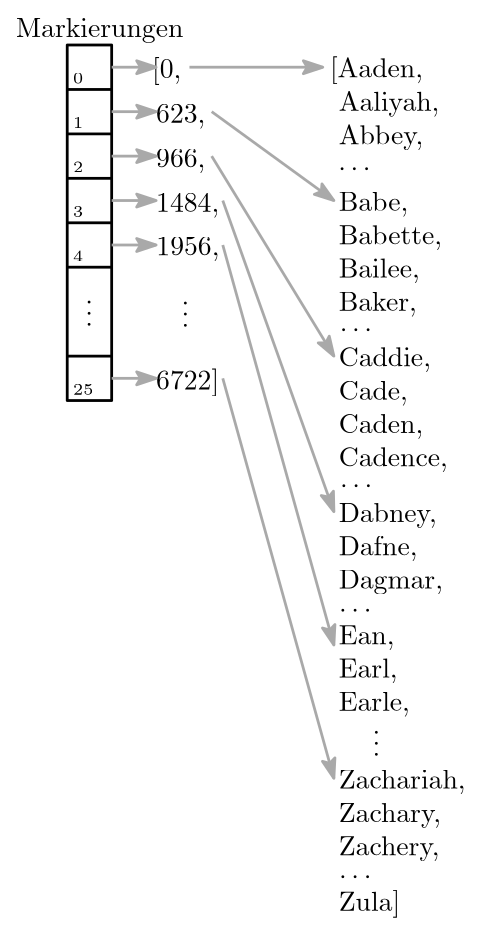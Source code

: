 <?xml version="1.0"?>
<!DOCTYPE ipe SYSTEM "ipe.dtd">
<ipe version="70218" creator="Ipe 7.2.24">
<info created="D:20210624132900" modified="D:20230901233029"/>
<ipestyle name="basic">
<symbol name="arrow/arc(spx)">
<path stroke="sym-stroke" fill="sym-stroke" pen="sym-pen">
0 0 m
-1 0.333 l
-1 -0.333 l
h
</path>
</symbol>
<symbol name="arrow/farc(spx)">
<path stroke="sym-stroke" fill="white" pen="sym-pen">
0 0 m
-1 0.333 l
-1 -0.333 l
h
</path>
</symbol>
<symbol name="arrow/ptarc(spx)">
<path stroke="sym-stroke" fill="sym-stroke" pen="sym-pen">
0 0 m
-1 0.333 l
-0.8 0 l
-1 -0.333 l
h
</path>
</symbol>
<symbol name="arrow/fptarc(spx)">
<path stroke="sym-stroke" fill="white" pen="sym-pen">
0 0 m
-1 0.333 l
-0.8 0 l
-1 -0.333 l
h
</path>
</symbol>
<symbol name="mark/circle(sx)" transformations="translations">
<path fill="sym-stroke">
0.6 0 0 0.6 0 0 e
0.4 0 0 0.4 0 0 e
</path>
</symbol>
<symbol name="mark/disk(sx)" transformations="translations">
<path fill="sym-stroke">
0.6 0 0 0.6 0 0 e
</path>
</symbol>
<symbol name="mark/fdisk(sfx)" transformations="translations">
<group>
<path fill="sym-fill">
0.5 0 0 0.5 0 0 e
</path>
<path fill="sym-stroke" fillrule="eofill">
0.6 0 0 0.6 0 0 e
0.4 0 0 0.4 0 0 e
</path>
</group>
</symbol>
<symbol name="mark/box(sx)" transformations="translations">
<path fill="sym-stroke" fillrule="eofill">
-0.6 -0.6 m
0.6 -0.6 l
0.6 0.6 l
-0.6 0.6 l
h
-0.4 -0.4 m
0.4 -0.4 l
0.4 0.4 l
-0.4 0.4 l
h
</path>
</symbol>
<symbol name="mark/square(sx)" transformations="translations">
<path fill="sym-stroke">
-0.6 -0.6 m
0.6 -0.6 l
0.6 0.6 l
-0.6 0.6 l
h
</path>
</symbol>
<symbol name="mark/fsquare(sfx)" transformations="translations">
<group>
<path fill="sym-fill">
-0.5 -0.5 m
0.5 -0.5 l
0.5 0.5 l
-0.5 0.5 l
h
</path>
<path fill="sym-stroke" fillrule="eofill">
-0.6 -0.6 m
0.6 -0.6 l
0.6 0.6 l
-0.6 0.6 l
h
-0.4 -0.4 m
0.4 -0.4 l
0.4 0.4 l
-0.4 0.4 l
h
</path>
</group>
</symbol>
<symbol name="mark/cross(sx)" transformations="translations">
<group>
<path fill="sym-stroke">
-0.43 -0.57 m
0.57 0.43 l
0.43 0.57 l
-0.57 -0.43 l
h
</path>
<path fill="sym-stroke">
-0.43 0.57 m
0.57 -0.43 l
0.43 -0.57 l
-0.57 0.43 l
h
</path>
</group>
</symbol>
<symbol name="arrow/fnormal(spx)">
<path stroke="sym-stroke" fill="white" pen="sym-pen">
0 0 m
-1 0.333 l
-1 -0.333 l
h
</path>
</symbol>
<symbol name="arrow/pointed(spx)">
<path stroke="sym-stroke" fill="sym-stroke" pen="sym-pen">
0 0 m
-1 0.333 l
-0.8 0 l
-1 -0.333 l
h
</path>
</symbol>
<symbol name="arrow/fpointed(spx)">
<path stroke="sym-stroke" fill="white" pen="sym-pen">
0 0 m
-1 0.333 l
-0.8 0 l
-1 -0.333 l
h
</path>
</symbol>
<symbol name="arrow/linear(spx)">
<path stroke="sym-stroke" pen="sym-pen">
-1 0.333 m
0 0 l
-1 -0.333 l
</path>
</symbol>
<symbol name="arrow/fdouble(spx)">
<path stroke="sym-stroke" fill="white" pen="sym-pen">
0 0 m
-1 0.333 l
-1 -0.333 l
h
-1 0 m
-2 0.333 l
-2 -0.333 l
h
</path>
</symbol>
<symbol name="arrow/double(spx)">
<path stroke="sym-stroke" fill="sym-stroke" pen="sym-pen">
0 0 m
-1 0.333 l
-1 -0.333 l
h
-1 0 m
-2 0.333 l
-2 -0.333 l
h
</path>
</symbol>
<anglesize name="22.5 deg" value="22.5"/>
<anglesize name="30 deg" value="30"/>
<anglesize name="45 deg" value="45"/>
<anglesize name="60 deg" value="60"/>
<anglesize name="90 deg" value="90"/>
<arrowsize name="large" value="10"/>
<arrowsize name="small" value="5"/>
<arrowsize name="tiny" value="3"/>
<color name="blue" value="0 0 1"/>
<color name="brown" value="0.647 0.165 0.165"/>
<color name="darkblue" value="0 0 0.545"/>
<color name="darkcyan" value="0 0.545 0.545"/>
<color name="darkgray" value="0.663"/>
<color name="darkgreen" value="0 0.392 0"/>
<color name="darkmagenta" value="0.545 0 0.545"/>
<color name="darkorange" value="1 0.549 0"/>
<color name="darkred" value="0.545 0 0"/>
<color name="gold" value="1 0.843 0"/>
<color name="gray" value="0.745"/>
<color name="green" value="0 1 0"/>
<color name="lightblue" value="0.678 0.847 0.902"/>
<color name="lightcyan" value="0.878 1 1"/>
<color name="lightgray" value="0.827"/>
<color name="lightgreen" value="0.565 0.933 0.565"/>
<color name="lightyellow" value="1 1 0.878"/>
<color name="navy" value="0 0 0.502"/>
<color name="orange" value="1 0.647 0"/>
<color name="pink" value="1 0.753 0.796"/>
<color name="purple" value="0.627 0.125 0.941"/>
<color name="red" value="1 0 0"/>
<color name="sbblue" value="0.298 0.447 0.79"/>
<color name="sbgreen" value="0.333 0.658 0.407"/>
<color name="sborange" value="0.866 0.517 0.321"/>
<color name="sbpurple" value="0.505 0.447 0.698"/>
<color name="sbred" value="0.768 0.305 0.321"/>
<color name="seagreen" value="0.18 0.545 0.341"/>
<color name="turquoise" value="0.251 0.878 0.816"/>
<color name="verydarkgray" value="0.4"/>
<color name="violet" value="0.933 0.51 0.933"/>
<color name="yellow" value="1 1 0"/>
<dashstyle name="dash dot dotted" value="[4 2 1 2 1 2] 0"/>
<dashstyle name="dash dotted" value="[4 2 1 2] 0"/>
<dashstyle name="dashed" value="[4] 0"/>
<dashstyle name="dotted" value="[1 3] 0"/>
<gridsize name="10 pts (~3.5 mm)" value="10"/>
<gridsize name="14 pts (~5 mm)" value="14"/>
<gridsize name="16 pts (~6 mm)" value="16"/>
<gridsize name="20 pts (~7 mm)" value="20"/>
<gridsize name="28 pts (~10 mm)" value="28"/>
<gridsize name="32 pts (~12 mm)" value="32"/>
<gridsize name="4 pts" value="4"/>
<gridsize name="56 pts (~20 mm)" value="56"/>
<gridsize name="8 pts (~3 mm)" value="8"/>
<opacity name="10%" value="0.1"/>
<opacity name="30%" value="0.3"/>
<opacity name="50%" value="0.5"/>
<opacity name="75%" value="0.75"/>
<pen name="fat" value="1.2"/>
<pen name="heavier" value="0.8"/>
<pen name="ultrafat" value="2"/>
<symbolsize name="large" value="5"/>
<symbolsize name="small" value="2"/>
<symbolsize name="tiny" value="1.1"/>
<textsize name="Huge" value="\Huge"/>
<textsize name="LARGE" value="\LARGE"/>
<textsize name="Large" value="\Large"/>
<textsize name="footnote" value="\footnotesize"/>
<textsize name="huge" value="\huge"/>
<textsize name="large" value="\large"/>
<textsize name="small" value="\small"/>
<textsize name="tiny" value="\tiny"/>
<textstyle name="center" begin="\begin{center}" end="\end{center}"/>
<textstyle name="item" begin="\begin{itemize}\item{}" end="\end{itemize}"/>
<textstyle name="itemize" begin="\begin{itemize}" end="\end{itemize}"/>
<tiling name="falling" angle="-60" step="4" width="1"/>
<tiling name="rising" angle="30" step="4" width="1"/>
</ipestyle>
<page>
<layer name="alpha"/>
<view layers="alpha" active="alpha"/>
<path layer="alpha" fill="white">
24 800 m
24 464 l
196 464 l
196 800 l
h
</path>
<text matrix="1 0 0 1 90.5674 8.41809" transformations="translations" pos="52 764" stroke="black" type="label" width="33.486" height="7.473" depth="2.49" valign="baseline">[Aaden,</text>
<text matrix="1 0 0 1 93.7167 24.3021" transformations="translations" pos="52 736" stroke="black" type="label" width="36.253" height="6.926" depth="1.93" valign="baseline">Aaliyah,</text>
<text matrix="1 0 0 1 89.7167 36.3021" transformations="translations" pos="56 712" stroke="black" type="label" width="30.441" height="6.926" depth="1.93" valign="baseline">Abbey,</text>
<text matrix="1 0 0 1 89.7167 52.3021" transformations="translations" pos="56 672" stroke="black" type="label" width="25.045" height="6.926" depth="1.93" valign="baseline">Babe,</text>
<text matrix="1 0 0 1 85.7167 68.3021" transformations="translations" pos="60 644" stroke="black" type="label" width="37.222" height="6.926" depth="1.93" valign="baseline">Babette,</text>
<text matrix="1 0 0 1 89.7167 80.3021" transformations="translations" pos="56 620" stroke="black" type="label" width="29.196" height="6.926" depth="1.93" valign="baseline">Bailee,</text>
<text matrix="1 0 0 1 81.7167 92.3021" transformations="translations" pos="64 596" stroke="black" type="label" width="28.117" height="6.926" depth="1.93" valign="baseline">Baker,</text>
<text matrix="1 0 0 1 85.7167 116.302" transformations="translations" pos="60 552" stroke="black" type="label" width="33.209" height="6.926" depth="1.93" valign="baseline">Caddie,</text>
<text matrix="1 0 0 1 73.7167 132.302" transformations="translations" pos="72 524" stroke="black" type="label" width="24.907" height="6.926" depth="1.93" valign="baseline">Cade,</text>
<text matrix="1 0 0 1 77.7167 152.302" transformations="translations" pos="68 492" stroke="black" type="label" width="30.441" height="6.926" depth="1.93" valign="baseline">Caden,</text>
<text matrix="1 0 0 1 77.7167 160.302" transformations="translations" pos="68 472" stroke="black" type="label" width="39.297" height="6.926" depth="1.93" valign="baseline">Cadence,</text>
<text matrix="1 0 0 1 69.7167 172.302" transformations="translations" pos="76 440" stroke="black" type="label" width="35.284" height="6.926" depth="1.93" valign="baseline">Dabney,</text>
<text matrix="1 0 0 1 57.7167 184.302" transformations="translations" pos="88 416" stroke="black" type="label" width="28.366" height="6.926" depth="1.93" valign="baseline">Dafne,</text>
<text matrix="1 0 0 1 81.7167 192.302" transformations="translations" pos="64 396" stroke="black" type="label" width="37.526" height="6.815" depth="1.93" valign="baseline">Dagmar,</text>
<text matrix="1 0 0 1 65.7167 208.302" transformations="translations" pos="80 360" stroke="black" type="label" width="20.064" height="6.815" depth="1.93" valign="baseline">Ean,</text>
<text matrix="1 0 0 1 65.7167 232.302" transformations="translations" pos="80 324" stroke="black" type="label" width="21.198" height="6.926" depth="1.93" valign="baseline">Earl,</text>
<text matrix="1 0 0 1 61.7167 240.302" transformations="translations" pos="84 304" stroke="black" type="label" width="25.626" height="6.926" depth="1.93" valign="baseline">Earle,</text>
<text matrix="1 0 0 1 61.7167 240.302" transformations="translations" pos="84 276" stroke="black" type="label" width="45.69" height="6.926" depth="1.93" valign="baseline">Zachariah,</text>
<text matrix="1 0 0 1 57.7167 248.302" transformations="translations" pos="88 256" stroke="black" type="label" width="36.834" height="6.926" depth="1.93" valign="baseline">Zachary,</text>
<text matrix="1 0 0 1 57.7167 260.302" transformations="translations" pos="88 232" stroke="black" type="label" width="36.281" height="6.926" depth="1.93" valign="baseline">Zachery,</text>
<text matrix="1 0 0 1 57.7167 276.302" transformations="translations" pos="88 196" stroke="black" type="label" width="22.139" height="7.473" depth="2.49" valign="baseline">Zula]</text>
<text matrix="1 0 0 1 93.528 -26.8489" transformations="translations" pos="52 764" stroke="black" type="label" width="11.623" height="4.428" depth="0" valign="baseline" style="math">\cdots</text>
<text matrix="1 0 0 1 94.1147 -84.8399" transformations="translations" pos="52 764" stroke="black" type="label" width="11.623" height="4.428" depth="0" valign="baseline" style="math">\cdots</text>
<text matrix="1 0 0 1 94.2007 -140.991" transformations="translations" pos="52 764" stroke="black" type="label" width="11.623" height="4.428" depth="0" valign="baseline" style="math">\cdots</text>
<text matrix="1 0 0 1 93.8687 -185.802" transformations="translations" pos="52 764" stroke="black" type="label" width="11.623" height="4.428" depth="0" valign="baseline" style="math">\cdots</text>
<text matrix="1 0 0 1 105.932 -235.909" transformations="translations" pos="52 764" stroke="black" type="label" width="2.767" height="14.999" depth="0" valign="baseline" style="math">\vdots</text>
<text matrix="1 0 0 1 93.8687 -281.802" transformations="translations" pos="52 764" stroke="black" type="label" width="11.623" height="4.428" depth="0" valign="baseline" style="math">\cdots</text>
<text matrix="1 0 0 1 -73.4407 -31.8875" transformations="translations" pos="152 804" stroke="black" type="label" width="10.516" height="7.473" depth="2.49" valign="baseline">[0,</text>
<text matrix="1 0 0 1 -44 0" transformations="translations" pos="124 756" stroke="black" type="label" width="17.711" height="6.428" depth="1.93" valign="baseline">623,</text>
<text matrix="1 0 0 1 -28 40" transformations="translations" pos="108 700" stroke="black" type="label" width="17.711" height="6.428" depth="1.93" valign="baseline">966,</text>
<text matrix="1 0 0 1 116 -24" transformations="translations" pos="84 660" stroke="black" type="label" width="0" height="0" depth="0" valign="baseline"></text>
<text matrix="1 0 0 1 -4 64" transformations="translations" pos="84 660" stroke="black" type="label" width="22.693" height="6.428" depth="1.93" valign="baseline">1484,</text>
<text matrix="1 0 0 1 -3.92779 84.2863" transformations="translations" pos="84 624" stroke="black" type="label" width="22.693" height="6.428" depth="1.93" valign="baseline">1956,</text>
<text matrix="1 0 0 1 -4 92" transformations="translations" pos="84 568" stroke="black" type="label" width="22.693" height="7.473" depth="2.49" valign="baseline">6722]</text>
<text matrix="1 0 0 1 37.1595 -81.385" transformations="translations" pos="52 764" stroke="black" type="label" width="2.767" height="14.999" depth="0" valign="baseline" style="math">\vdots</text>
<path stroke="black" pen="1">
48 784 m
48 656 l
64 656 l
64 784 l
h
</path>
<path stroke="black" pen="1">
48 768 m
64 768 l
</path>
<path stroke="black" pen="1">
48 752 m
64 752 l
</path>
<path stroke="black" pen="1">
48 736 m
64 736 l
</path>
<path stroke="black" pen="1">
48 720 m
64 720 l
</path>
<path stroke="black" pen="1">
48 704 m
64 704 l
</path>
<path stroke="black" pen="1">
48 672 m
64 672 l
</path>
<text matrix="1 0 0 1 2.46499 -81.0571" transformations="translations" pos="52 764" stroke="black" type="label" width="2.767" height="14.999" depth="0" valign="baseline" style="math">\vdots</text>
<text matrix="1 0 0 1 14.083 -17.8959" transformations="translations" pos="36 788" stroke="black" type="label" width="3.653" height="3.852" depth="0" valign="baseline" size="6">0</text>
<text matrix="1 0 0 1 14.083 -33.8959" transformations="translations" pos="36 788" stroke="black" type="label" width="3.653" height="3.852" depth="0" valign="baseline" size="6">1</text>
<text matrix="1 0 0 1 14.083 -49.8959" transformations="translations" pos="36 788" stroke="black" type="label" width="3.653" height="3.852" depth="0" valign="baseline" size="6">2</text>
<text matrix="1 0 0 1 14.083 -65.8959" transformations="translations" pos="36 788" stroke="black" type="label" width="3.653" height="3.852" depth="0" valign="baseline" size="6">3</text>
<text matrix="1 0 0 1 14.083 -81.8959" transformations="translations" pos="36 788" stroke="black" type="label" width="3.653" height="3.852" depth="0" valign="baseline" size="6">4</text>
<text matrix="1 0 0 1 14.083 -129.896" transformations="translations" pos="36 788" stroke="black" type="label" width="7.306" height="3.852" depth="0" valign="baseline" size="6">25</text>
<path matrix="1 0 0 1 0 -16" stroke="darkgray" pen="1" arrow="ptarc/normal">
64 792 m
80 792 l
</path>
<path matrix="1 0 0 1 0 -32" stroke="darkgray" pen="1" arrow="ptarc/normal">
64 792 m
80 792 l
</path>
<path matrix="1 0 0 1 0 -48" stroke="darkgray" pen="1" arrow="ptarc/normal">
64 792 m
80 792 l
</path>
<path matrix="1 0 0 1 0 -64" stroke="darkgray" pen="1" arrow="ptarc/normal">
64 792 m
80 792 l
</path>
<path matrix="1 0 0 1 0 -80" stroke="darkgray" pen="1" arrow="ptarc/normal">
64 792 m
80 792 l
</path>
<path matrix="1 0 0 1 0 -128" stroke="darkgray" pen="1" arrow="ptarc/normal">
64 792 m
80 792 l
</path>
<path stroke="darkgray" pen="1" arrow="ptarc/normal">
92 776 m
140 776 l
</path>
<path stroke="darkgray" pen="1" arrow="ptarc/normal">
100 760 m
144 728 l
</path>
<path stroke="darkgray" pen="1" arrow="ptarc/normal">
100 744 m
144 672 l
</path>
<path stroke="darkgray" pen="1" arrow="ptarc/normal">
104 728 m
144 616 l
</path>
<path stroke="darkgray" pen="1" arrow="ptarc/normal">
104 712 m
144 568 l
</path>
<path stroke="darkgray" pen="1" arrow="ptarc/normal">
104 664 m
144 520 l
</path>
<text matrix="1 0 0 1 -128.893 -33.9059" transformations="translations" pos="158.351 820.783" stroke="black" type="label" width="60.385" height="6.926" depth="1.93" valign="baseline">Markierungen</text>
</page>
</ipe>
